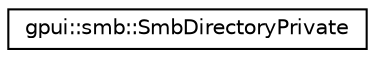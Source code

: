 digraph "Graphical Class Hierarchy"
{
 // LATEX_PDF_SIZE
  edge [fontname="Helvetica",fontsize="10",labelfontname="Helvetica",labelfontsize="10"];
  node [fontname="Helvetica",fontsize="10",shape=record];
  rankdir="LR";
  Node0 [label="gpui::smb::SmbDirectoryPrivate",height=0.2,width=0.4,color="black", fillcolor="white", style="filled",URL="$classgpui_1_1smb_1_1_smb_directory_private.html",tooltip=" "];
}
